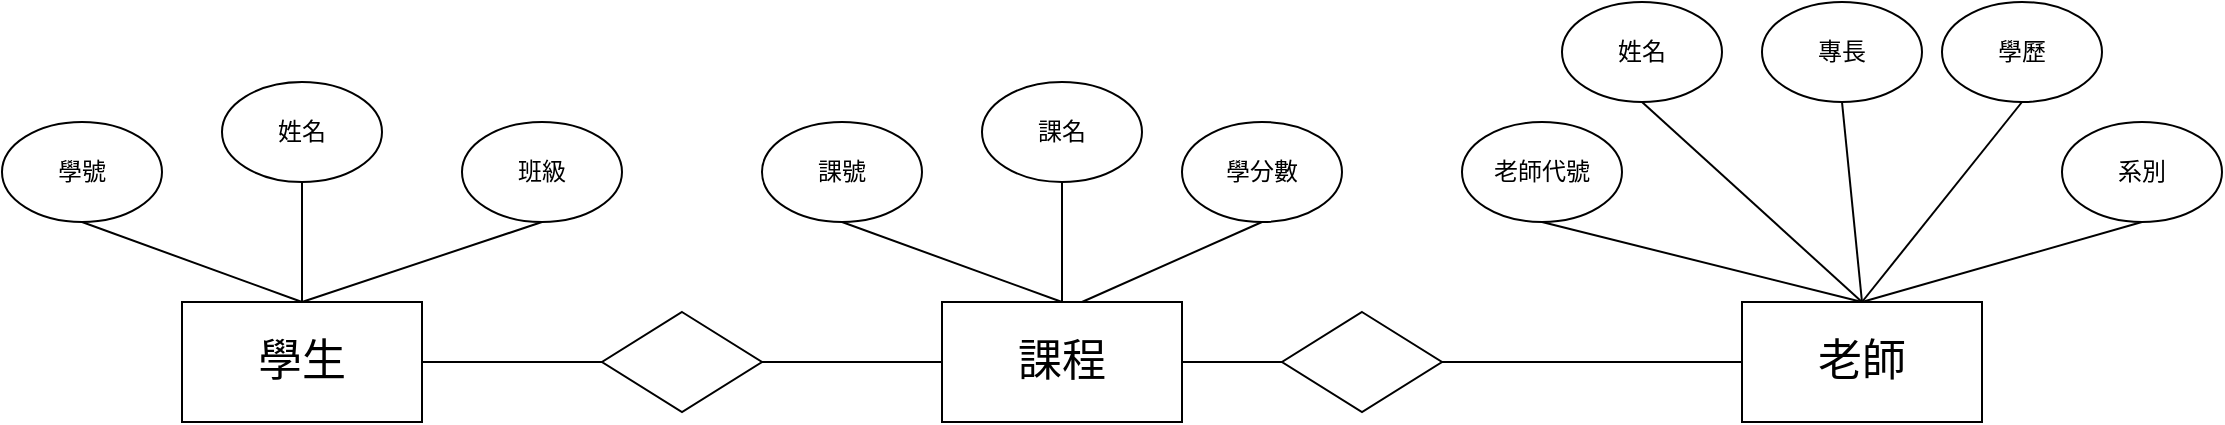 <mxfile version="22.0.4" type="github">
  <diagram id="R2lEEEUBdFMjLlhIrx00" name="Page-1">
    <mxGraphModel dx="1644" dy="702" grid="1" gridSize="10" guides="1" tooltips="1" connect="1" arrows="1" fold="1" page="1" pageScale="1" pageWidth="850" pageHeight="1100" math="0" shadow="0" extFonts="Permanent Marker^https://fonts.googleapis.com/css?family=Permanent+Marker">
      <root>
        <mxCell id="0" />
        <mxCell id="1" parent="0" />
        <mxCell id="kQUCe-UqSWhctF41B6IX-1" value="&lt;font style=&quot;font-size: 22px;&quot;&gt;課程&lt;/font&gt;" style="rounded=0;whiteSpace=wrap;html=1;" parent="1" vertex="1">
          <mxGeometry x="230" y="370" width="120" height="60" as="geometry" />
        </mxCell>
        <mxCell id="kQUCe-UqSWhctF41B6IX-2" value="課號" style="ellipse;whiteSpace=wrap;html=1;" parent="1" vertex="1">
          <mxGeometry x="140" y="280" width="80" height="50" as="geometry" />
        </mxCell>
        <mxCell id="kQUCe-UqSWhctF41B6IX-4" value="課名" style="ellipse;whiteSpace=wrap;html=1;" parent="1" vertex="1">
          <mxGeometry x="250" y="260" width="80" height="50" as="geometry" />
        </mxCell>
        <mxCell id="kQUCe-UqSWhctF41B6IX-5" value="學分數" style="ellipse;whiteSpace=wrap;html=1;" parent="1" vertex="1">
          <mxGeometry x="350" y="280" width="80" height="50" as="geometry" />
        </mxCell>
        <mxCell id="kQUCe-UqSWhctF41B6IX-7" value="" style="endArrow=none;html=1;rounded=0;entryX=0.5;entryY=1;entryDx=0;entryDy=0;" parent="1" target="kQUCe-UqSWhctF41B6IX-5" edge="1">
          <mxGeometry width="50" height="50" relative="1" as="geometry">
            <mxPoint x="300" y="370" as="sourcePoint" />
            <mxPoint x="350" y="320" as="targetPoint" />
          </mxGeometry>
        </mxCell>
        <mxCell id="kQUCe-UqSWhctF41B6IX-9" value="" style="endArrow=none;html=1;rounded=0;entryX=0.5;entryY=1;entryDx=0;entryDy=0;exitX=0.5;exitY=0;exitDx=0;exitDy=0;" parent="1" source="kQUCe-UqSWhctF41B6IX-1" target="kQUCe-UqSWhctF41B6IX-4" edge="1">
          <mxGeometry width="50" height="50" relative="1" as="geometry">
            <mxPoint x="280" y="360" as="sourcePoint" />
            <mxPoint x="330" y="310" as="targetPoint" />
          </mxGeometry>
        </mxCell>
        <mxCell id="kQUCe-UqSWhctF41B6IX-10" value="" style="endArrow=none;html=1;rounded=0;entryX=0.5;entryY=1;entryDx=0;entryDy=0;exitX=0.5;exitY=0;exitDx=0;exitDy=0;" parent="1" source="kQUCe-UqSWhctF41B6IX-1" target="kQUCe-UqSWhctF41B6IX-2" edge="1">
          <mxGeometry width="50" height="50" relative="1" as="geometry">
            <mxPoint x="210" y="380" as="sourcePoint" />
            <mxPoint x="260" y="330" as="targetPoint" />
          </mxGeometry>
        </mxCell>
        <mxCell id="kQUCe-UqSWhctF41B6IX-11" value="&lt;font style=&quot;font-size: 22px;&quot;&gt;老師&lt;/font&gt;" style="rounded=0;whiteSpace=wrap;html=1;" parent="1" vertex="1">
          <mxGeometry x="630" y="370" width="120" height="60" as="geometry" />
        </mxCell>
        <mxCell id="kQUCe-UqSWhctF41B6IX-12" value="老師代號" style="ellipse;whiteSpace=wrap;html=1;" parent="1" vertex="1">
          <mxGeometry x="490" y="280" width="80" height="50" as="geometry" />
        </mxCell>
        <mxCell id="kQUCe-UqSWhctF41B6IX-13" value="姓名" style="ellipse;whiteSpace=wrap;html=1;" parent="1" vertex="1">
          <mxGeometry x="540" y="220" width="80" height="50" as="geometry" />
        </mxCell>
        <mxCell id="kQUCe-UqSWhctF41B6IX-14" value="專長" style="ellipse;whiteSpace=wrap;html=1;" parent="1" vertex="1">
          <mxGeometry x="640" y="220" width="80" height="50" as="geometry" />
        </mxCell>
        <mxCell id="kQUCe-UqSWhctF41B6IX-15" value="學歷" style="ellipse;whiteSpace=wrap;html=1;" parent="1" vertex="1">
          <mxGeometry x="730" y="220" width="80" height="50" as="geometry" />
        </mxCell>
        <mxCell id="kQUCe-UqSWhctF41B6IX-16" value="系別" style="ellipse;whiteSpace=wrap;html=1;" parent="1" vertex="1">
          <mxGeometry x="790" y="280" width="80" height="50" as="geometry" />
        </mxCell>
        <mxCell id="kQUCe-UqSWhctF41B6IX-17" value="" style="endArrow=none;html=1;rounded=0;entryX=0.5;entryY=1;entryDx=0;entryDy=0;" parent="1" target="kQUCe-UqSWhctF41B6IX-16" edge="1">
          <mxGeometry width="50" height="50" relative="1" as="geometry">
            <mxPoint x="690" y="370" as="sourcePoint" />
            <mxPoint x="740" y="320" as="targetPoint" />
          </mxGeometry>
        </mxCell>
        <mxCell id="kQUCe-UqSWhctF41B6IX-18" value="" style="endArrow=none;html=1;rounded=0;entryX=0.5;entryY=1;entryDx=0;entryDy=0;exitX=0.5;exitY=0;exitDx=0;exitDy=0;" parent="1" source="kQUCe-UqSWhctF41B6IX-11" target="kQUCe-UqSWhctF41B6IX-15" edge="1">
          <mxGeometry width="50" height="50" relative="1" as="geometry">
            <mxPoint x="650" y="340" as="sourcePoint" />
            <mxPoint x="790" y="300" as="targetPoint" />
          </mxGeometry>
        </mxCell>
        <mxCell id="kQUCe-UqSWhctF41B6IX-19" value="" style="endArrow=none;html=1;rounded=0;entryX=0.5;entryY=1;entryDx=0;entryDy=0;" parent="1" target="kQUCe-UqSWhctF41B6IX-14" edge="1">
          <mxGeometry width="50" height="50" relative="1" as="geometry">
            <mxPoint x="690" y="370" as="sourcePoint" />
            <mxPoint x="780" y="280" as="targetPoint" />
          </mxGeometry>
        </mxCell>
        <mxCell id="kQUCe-UqSWhctF41B6IX-20" value="" style="endArrow=none;html=1;rounded=0;entryX=0.5;entryY=1;entryDx=0;entryDy=0;" parent="1" target="kQUCe-UqSWhctF41B6IX-13" edge="1">
          <mxGeometry width="50" height="50" relative="1" as="geometry">
            <mxPoint x="690" y="370" as="sourcePoint" />
            <mxPoint x="690" y="280" as="targetPoint" />
          </mxGeometry>
        </mxCell>
        <mxCell id="kQUCe-UqSWhctF41B6IX-21" value="" style="endArrow=none;html=1;rounded=0;entryX=0.5;entryY=1;entryDx=0;entryDy=0;" parent="1" target="kQUCe-UqSWhctF41B6IX-12" edge="1">
          <mxGeometry width="50" height="50" relative="1" as="geometry">
            <mxPoint x="690" y="370" as="sourcePoint" />
            <mxPoint x="590" y="280" as="targetPoint" />
          </mxGeometry>
        </mxCell>
        <mxCell id="kQUCe-UqSWhctF41B6IX-22" value="&lt;font style=&quot;font-size: 22px;&quot;&gt;學生&lt;/font&gt;" style="rounded=0;whiteSpace=wrap;html=1;" parent="1" vertex="1">
          <mxGeometry x="-150" y="370" width="120" height="60" as="geometry" />
        </mxCell>
        <mxCell id="kQUCe-UqSWhctF41B6IX-23" value="學號" style="ellipse;whiteSpace=wrap;html=1;" parent="1" vertex="1">
          <mxGeometry x="-240" y="280" width="80" height="50" as="geometry" />
        </mxCell>
        <mxCell id="kQUCe-UqSWhctF41B6IX-24" value="姓名" style="ellipse;whiteSpace=wrap;html=1;" parent="1" vertex="1">
          <mxGeometry x="-130" y="260" width="80" height="50" as="geometry" />
        </mxCell>
        <mxCell id="kQUCe-UqSWhctF41B6IX-25" value="班級" style="ellipse;whiteSpace=wrap;html=1;" parent="1" vertex="1">
          <mxGeometry x="-10" y="280" width="80" height="50" as="geometry" />
        </mxCell>
        <mxCell id="kQUCe-UqSWhctF41B6IX-26" value="" style="endArrow=none;html=1;rounded=0;entryX=0.5;entryY=1;entryDx=0;entryDy=0;" parent="1" target="kQUCe-UqSWhctF41B6IX-25" edge="1">
          <mxGeometry width="50" height="50" relative="1" as="geometry">
            <mxPoint x="-90" y="370" as="sourcePoint" />
            <mxPoint x="-40" y="320" as="targetPoint" />
          </mxGeometry>
        </mxCell>
        <mxCell id="kQUCe-UqSWhctF41B6IX-27" value="" style="endArrow=none;html=1;rounded=0;entryX=0.5;entryY=1;entryDx=0;entryDy=0;" parent="1" target="kQUCe-UqSWhctF41B6IX-24" edge="1">
          <mxGeometry width="50" height="50" relative="1" as="geometry">
            <mxPoint x="-90" y="370" as="sourcePoint" />
            <mxPoint x="40" y="340" as="targetPoint" />
          </mxGeometry>
        </mxCell>
        <mxCell id="kQUCe-UqSWhctF41B6IX-28" value="" style="endArrow=none;html=1;rounded=0;entryX=0.5;entryY=1;entryDx=0;entryDy=0;" parent="1" target="kQUCe-UqSWhctF41B6IX-23" edge="1">
          <mxGeometry width="50" height="50" relative="1" as="geometry">
            <mxPoint x="-90" y="370" as="sourcePoint" />
            <mxPoint x="-80" y="320" as="targetPoint" />
          </mxGeometry>
        </mxCell>
        <mxCell id="kQUCe-UqSWhctF41B6IX-29" value="" style="rhombus;whiteSpace=wrap;html=1;" parent="1" vertex="1">
          <mxGeometry x="400" y="375" width="80" height="50" as="geometry" />
        </mxCell>
        <mxCell id="kQUCe-UqSWhctF41B6IX-30" value="" style="rhombus;whiteSpace=wrap;html=1;" parent="1" vertex="1">
          <mxGeometry x="60" y="375" width="80" height="50" as="geometry" />
        </mxCell>
        <mxCell id="kQUCe-UqSWhctF41B6IX-31" value="" style="endArrow=none;html=1;rounded=0;entryX=0;entryY=0.5;entryDx=0;entryDy=0;exitX=1;exitY=0.5;exitDx=0;exitDy=0;" parent="1" source="kQUCe-UqSWhctF41B6IX-1" target="kQUCe-UqSWhctF41B6IX-29" edge="1">
          <mxGeometry width="50" height="50" relative="1" as="geometry">
            <mxPoint x="240" y="470" as="sourcePoint" />
            <mxPoint x="290" y="420" as="targetPoint" />
          </mxGeometry>
        </mxCell>
        <mxCell id="kQUCe-UqSWhctF41B6IX-38" value="" style="endArrow=none;html=1;rounded=0;entryX=0;entryY=0.5;entryDx=0;entryDy=0;exitX=1;exitY=0.5;exitDx=0;exitDy=0;" parent="1" source="kQUCe-UqSWhctF41B6IX-29" target="kQUCe-UqSWhctF41B6IX-11" edge="1">
          <mxGeometry width="50" height="50" relative="1" as="geometry">
            <mxPoint x="600" y="520" as="sourcePoint" />
            <mxPoint x="650" y="470" as="targetPoint" />
          </mxGeometry>
        </mxCell>
        <mxCell id="kQUCe-UqSWhctF41B6IX-40" value="" style="endArrow=none;html=1;rounded=0;entryX=0;entryY=0.5;entryDx=0;entryDy=0;exitX=1;exitY=0.5;exitDx=0;exitDy=0;" parent="1" source="kQUCe-UqSWhctF41B6IX-30" target="kQUCe-UqSWhctF41B6IX-1" edge="1">
          <mxGeometry width="50" height="50" relative="1" as="geometry">
            <mxPoint x="130" y="450" as="sourcePoint" />
            <mxPoint x="180" y="400" as="targetPoint" />
          </mxGeometry>
        </mxCell>
        <mxCell id="kQUCe-UqSWhctF41B6IX-41" value="" style="endArrow=none;html=1;rounded=0;entryX=0;entryY=0.5;entryDx=0;entryDy=0;exitX=1;exitY=0.5;exitDx=0;exitDy=0;" parent="1" source="kQUCe-UqSWhctF41B6IX-22" target="kQUCe-UqSWhctF41B6IX-30" edge="1">
          <mxGeometry width="50" height="50" relative="1" as="geometry">
            <mxPoint y="520" as="sourcePoint" />
            <mxPoint x="50" y="470" as="targetPoint" />
          </mxGeometry>
        </mxCell>
      </root>
    </mxGraphModel>
  </diagram>
</mxfile>
